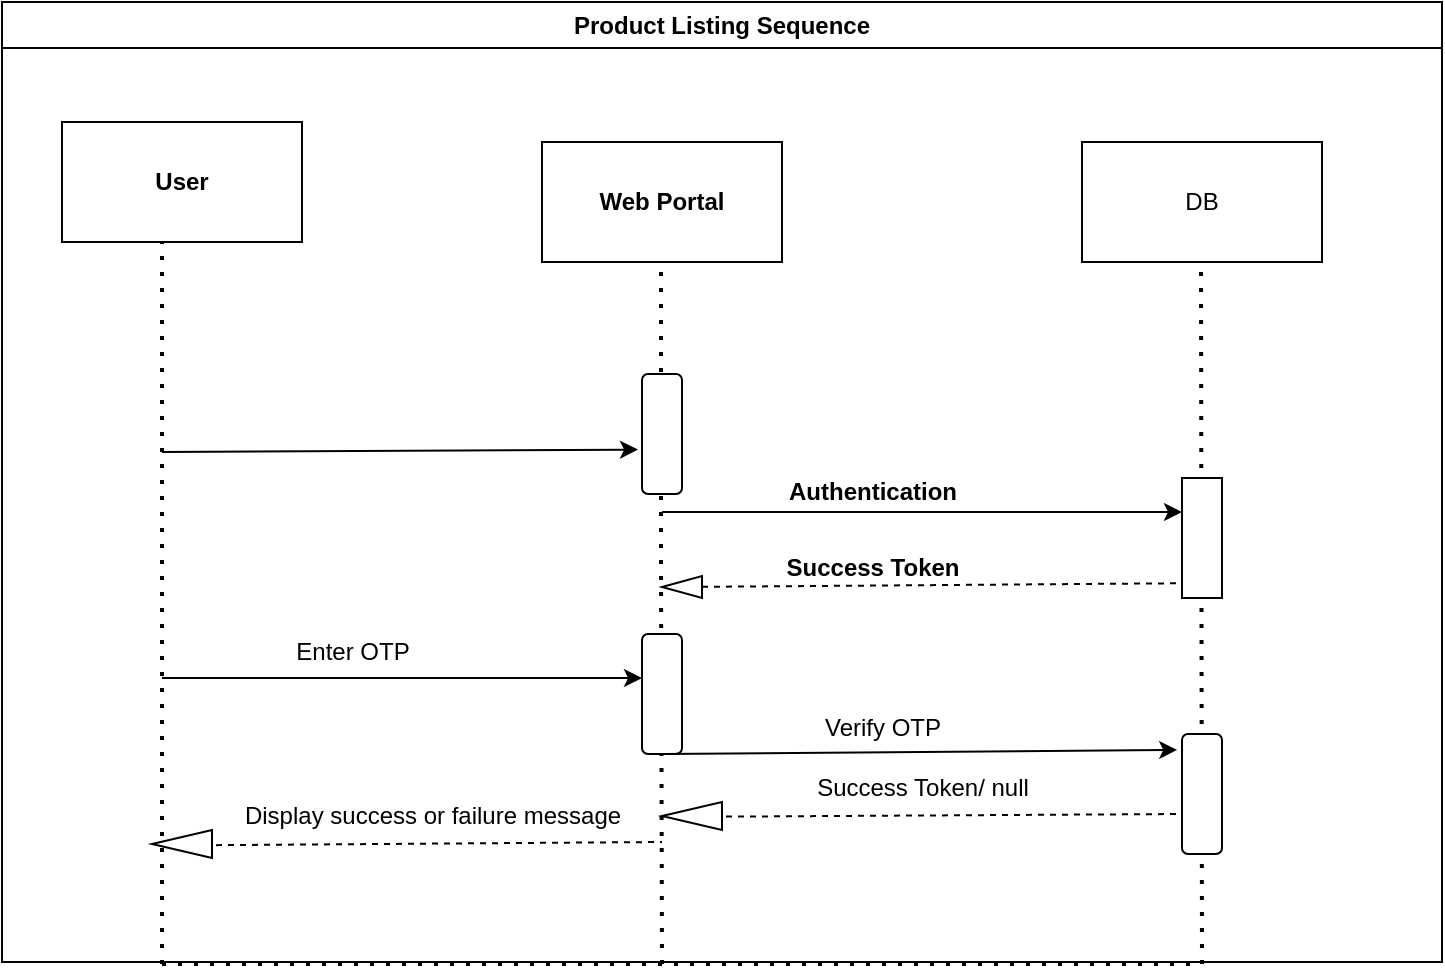 <mxfile version="24.7.4">
  <diagram name="Page-1" id="Px-rGjE4d4ECfZvoA9eH">
    <mxGraphModel dx="1050" dy="522" grid="1" gridSize="10" guides="1" tooltips="1" connect="1" arrows="1" fold="1" page="1" pageScale="1" pageWidth="1100" pageHeight="850" math="0" shadow="0">
      <root>
        <mxCell id="0" />
        <mxCell id="1" parent="0" />
        <mxCell id="f3vR9Rkkpv1uvMwhN0g--1" value="Product Listing Sequence" style="swimlane;whiteSpace=wrap;html=1;" vertex="1" parent="1">
          <mxGeometry x="430" y="160" width="720" height="480" as="geometry" />
        </mxCell>
        <mxCell id="f3vR9Rkkpv1uvMwhN0g--2" value="&lt;b&gt;User&lt;/b&gt;" style="rounded=0;whiteSpace=wrap;html=1;" vertex="1" parent="f3vR9Rkkpv1uvMwhN0g--1">
          <mxGeometry x="30" y="60" width="120" height="60" as="geometry" />
        </mxCell>
        <mxCell id="f3vR9Rkkpv1uvMwhN0g--3" value="&lt;b&gt;Web Portal&lt;/b&gt;" style="rounded=0;whiteSpace=wrap;html=1;" vertex="1" parent="f3vR9Rkkpv1uvMwhN0g--1">
          <mxGeometry x="270" y="70" width="120" height="60" as="geometry" />
        </mxCell>
        <mxCell id="f3vR9Rkkpv1uvMwhN0g--4" value="DB" style="rounded=0;whiteSpace=wrap;html=1;" vertex="1" parent="f3vR9Rkkpv1uvMwhN0g--1">
          <mxGeometry x="540" y="70" width="120" height="60" as="geometry" />
        </mxCell>
        <mxCell id="f3vR9Rkkpv1uvMwhN0g--5" value="" style="endArrow=none;dashed=1;html=1;dashPattern=1 3;strokeWidth=2;rounded=0;entryX=0.5;entryY=1;entryDx=0;entryDy=0;" edge="1" parent="f3vR9Rkkpv1uvMwhN0g--1">
          <mxGeometry width="50" height="50" relative="1" as="geometry">
            <mxPoint x="330" y="481" as="sourcePoint" />
            <mxPoint x="329.5" y="130" as="targetPoint" />
            <Array as="points">
              <mxPoint x="329.5" y="280" />
            </Array>
          </mxGeometry>
        </mxCell>
        <mxCell id="f3vR9Rkkpv1uvMwhN0g--6" value="" style="rounded=1;whiteSpace=wrap;html=1;direction=south;" vertex="1" parent="f3vR9Rkkpv1uvMwhN0g--1">
          <mxGeometry x="320" y="186" width="20" height="60" as="geometry" />
        </mxCell>
        <mxCell id="f3vR9Rkkpv1uvMwhN0g--7" value="" style="rounded=1;whiteSpace=wrap;html=1;direction=south;" vertex="1" parent="f3vR9Rkkpv1uvMwhN0g--1">
          <mxGeometry x="320" y="316" width="20" height="60" as="geometry" />
        </mxCell>
        <mxCell id="f3vR9Rkkpv1uvMwhN0g--8" value="" style="endArrow=none;dashed=1;html=1;dashPattern=1 3;strokeWidth=2;rounded=0;entryX=0.5;entryY=1;entryDx=0;entryDy=0;" edge="1" parent="f3vR9Rkkpv1uvMwhN0g--1">
          <mxGeometry width="50" height="50" relative="1" as="geometry">
            <mxPoint x="600" y="481" as="sourcePoint" />
            <mxPoint x="599.5" y="130" as="targetPoint" />
            <Array as="points" />
          </mxGeometry>
        </mxCell>
        <mxCell id="f3vR9Rkkpv1uvMwhN0g--9" value="" style="endArrow=none;dashed=1;html=1;dashPattern=1 3;strokeWidth=2;rounded=0;entryX=0.5;entryY=1;entryDx=0;entryDy=0;" edge="1" parent="f3vR9Rkkpv1uvMwhN0g--1">
          <mxGeometry width="50" height="50" relative="1" as="geometry">
            <mxPoint x="80" y="481" as="sourcePoint" />
            <mxPoint x="80" y="120" as="targetPoint" />
            <Array as="points">
              <mxPoint x="80" y="270" />
            </Array>
          </mxGeometry>
        </mxCell>
        <mxCell id="f3vR9Rkkpv1uvMwhN0g--10" value="" style="rounded=1;whiteSpace=wrap;html=1;direction=south;" vertex="1" parent="f3vR9Rkkpv1uvMwhN0g--1">
          <mxGeometry x="590" y="366" width="20" height="60" as="geometry" />
        </mxCell>
        <mxCell id="f3vR9Rkkpv1uvMwhN0g--11" value="" style="endArrow=classic;html=1;rounded=0;entryX=0.63;entryY=1.1;entryDx=0;entryDy=0;entryPerimeter=0;" edge="1" parent="f3vR9Rkkpv1uvMwhN0g--1" target="f3vR9Rkkpv1uvMwhN0g--6">
          <mxGeometry width="50" height="50" relative="1" as="geometry">
            <mxPoint x="80" y="225" as="sourcePoint" />
            <mxPoint x="200" y="191" as="targetPoint" />
          </mxGeometry>
        </mxCell>
        <mxCell id="f3vR9Rkkpv1uvMwhN0g--12" value="" style="endArrow=classic;html=1;rounded=0;entryX=0.63;entryY=1.1;entryDx=0;entryDy=0;entryPerimeter=0;" edge="1" parent="f3vR9Rkkpv1uvMwhN0g--1">
          <mxGeometry width="50" height="50" relative="1" as="geometry">
            <mxPoint x="330" y="255" as="sourcePoint" />
            <mxPoint x="590" y="255" as="targetPoint" />
          </mxGeometry>
        </mxCell>
        <mxCell id="f3vR9Rkkpv1uvMwhN0g--13" value="" style="rounded=1;whiteSpace=wrap;html=1;direction=south;arcSize=0;" vertex="1" parent="f3vR9Rkkpv1uvMwhN0g--1">
          <mxGeometry x="590" y="238" width="20" height="60" as="geometry" />
        </mxCell>
        <mxCell id="f3vR9Rkkpv1uvMwhN0g--14" value="" style="endArrow=none;dashed=1;html=1;rounded=0;entryX=0.627;entryY=1.08;entryDx=0;entryDy=0;entryPerimeter=0;" edge="1" parent="f3vR9Rkkpv1uvMwhN0g--1" source="f3vR9Rkkpv1uvMwhN0g--15">
          <mxGeometry width="50" height="50" relative="1" as="geometry">
            <mxPoint x="331.6" y="290" as="sourcePoint" />
            <mxPoint x="590.0" y="290.62" as="targetPoint" />
          </mxGeometry>
        </mxCell>
        <mxCell id="f3vR9Rkkpv1uvMwhN0g--15" value="" style="html=1;shadow=0;dashed=0;align=center;verticalAlign=middle;shape=mxgraph.arrows2.arrow;dy=0.6;dx=40;flipH=1;notch=0;" vertex="1" parent="f3vR9Rkkpv1uvMwhN0g--1">
          <mxGeometry x="330" y="287" width="20" height="11" as="geometry" />
        </mxCell>
        <mxCell id="f3vR9Rkkpv1uvMwhN0g--17" value="" style="endArrow=classic;html=1;rounded=0;entryX=0.63;entryY=1.1;entryDx=0;entryDy=0;entryPerimeter=0;" edge="1" parent="f3vR9Rkkpv1uvMwhN0g--1">
          <mxGeometry width="50" height="50" relative="1" as="geometry">
            <mxPoint x="80" y="338" as="sourcePoint" />
            <mxPoint x="320" y="338" as="targetPoint" />
          </mxGeometry>
        </mxCell>
        <mxCell id="f3vR9Rkkpv1uvMwhN0g--18" value="" style="endArrow=none;dashed=1;html=1;rounded=0;exitX=0;exitY=0;exitDx=0;exitDy=14;exitPerimeter=0;" edge="1" parent="f3vR9Rkkpv1uvMwhN0g--1">
          <mxGeometry width="50" height="50" relative="1" as="geometry">
            <mxPoint x="95" y="421.66" as="sourcePoint" />
            <mxPoint x="330" y="420" as="targetPoint" />
          </mxGeometry>
        </mxCell>
        <mxCell id="f3vR9Rkkpv1uvMwhN0g--19" value="" style="html=1;shadow=0;dashed=0;align=center;verticalAlign=middle;shape=mxgraph.arrows2.arrow;dy=0.6;dx=40;flipH=1;notch=0;" vertex="1" parent="f3vR9Rkkpv1uvMwhN0g--1">
          <mxGeometry x="75" y="414" width="30" height="14" as="geometry" />
        </mxCell>
        <mxCell id="f3vR9Rkkpv1uvMwhN0g--20" value="&lt;b&gt;&amp;nbsp; &amp;nbsp; &amp;nbsp; &amp;nbsp; &amp;nbsp; &amp;nbsp; &amp;nbsp; &amp;nbsp; &amp;nbsp; &amp;nbsp; &amp;nbsp; &amp;nbsp; &amp;nbsp; &amp;nbsp; &amp;nbsp; Success Token&lt;/b&gt;" style="text;html=1;align=center;verticalAlign=middle;resizable=0;points=[];autosize=1;strokeColor=none;fillColor=none;" vertex="1" parent="f3vR9Rkkpv1uvMwhN0g--1">
          <mxGeometry x="280" y="268" width="210" height="30" as="geometry" />
        </mxCell>
        <mxCell id="f3vR9Rkkpv1uvMwhN0g--21" value="&lt;b&gt;Authentication&lt;/b&gt;" style="text;html=1;align=center;verticalAlign=middle;resizable=0;points=[];autosize=1;strokeColor=none;fillColor=none;" vertex="1" parent="f3vR9Rkkpv1uvMwhN0g--1">
          <mxGeometry x="380" y="230" width="110" height="30" as="geometry" />
        </mxCell>
        <mxCell id="f3vR9Rkkpv1uvMwhN0g--22" value="Enter OTP" style="text;html=1;align=center;verticalAlign=middle;resizable=0;points=[];autosize=1;strokeColor=none;fillColor=none;" vertex="1" parent="f3vR9Rkkpv1uvMwhN0g--1">
          <mxGeometry x="135" y="310" width="80" height="30" as="geometry" />
        </mxCell>
        <mxCell id="f3vR9Rkkpv1uvMwhN0g--23" value="" style="endArrow=none;dashed=1;html=1;dashPattern=1 3;strokeWidth=2;rounded=0;" edge="1" parent="f3vR9Rkkpv1uvMwhN0g--1">
          <mxGeometry width="50" height="50" relative="1" as="geometry">
            <mxPoint x="80" y="481" as="sourcePoint" />
            <mxPoint x="600" y="481" as="targetPoint" />
          </mxGeometry>
        </mxCell>
        <mxCell id="f3vR9Rkkpv1uvMwhN0g--24" value="" style="endArrow=classic;html=1;rounded=0;entryX=0.133;entryY=1.12;entryDx=0;entryDy=0;entryPerimeter=0;" edge="1" parent="f3vR9Rkkpv1uvMwhN0g--1" target="f3vR9Rkkpv1uvMwhN0g--10">
          <mxGeometry width="50" height="50" relative="1" as="geometry">
            <mxPoint x="330" y="376" as="sourcePoint" />
            <mxPoint x="590" y="381" as="targetPoint" />
          </mxGeometry>
        </mxCell>
        <mxCell id="f3vR9Rkkpv1uvMwhN0g--25" value="" style="endArrow=none;dashed=1;html=1;rounded=0;entryX=0.627;entryY=1.08;entryDx=0;entryDy=0;entryPerimeter=0;" edge="1" parent="f3vR9Rkkpv1uvMwhN0g--1">
          <mxGeometry width="50" height="50" relative="1" as="geometry">
            <mxPoint x="350" y="407.38" as="sourcePoint" />
            <mxPoint x="590.0" y="406.0" as="targetPoint" />
          </mxGeometry>
        </mxCell>
        <mxCell id="f3vR9Rkkpv1uvMwhN0g--26" value="" style="html=1;shadow=0;dashed=0;align=center;verticalAlign=middle;shape=mxgraph.arrows2.arrow;dy=0.6;dx=40;flipH=1;notch=0;" vertex="1" parent="f3vR9Rkkpv1uvMwhN0g--1">
          <mxGeometry x="330" y="400" width="30" height="14" as="geometry" />
        </mxCell>
        <mxCell id="f3vR9Rkkpv1uvMwhN0g--27" value="Display success or failure message" style="text;html=1;align=center;verticalAlign=middle;resizable=0;points=[];autosize=1;strokeColor=none;fillColor=none;" vertex="1" parent="f3vR9Rkkpv1uvMwhN0g--1">
          <mxGeometry x="110" y="392" width="210" height="30" as="geometry" />
        </mxCell>
        <mxCell id="f3vR9Rkkpv1uvMwhN0g--28" value="Verify OTP" style="text;html=1;align=center;verticalAlign=middle;resizable=0;points=[];autosize=1;strokeColor=none;fillColor=none;" vertex="1" parent="1">
          <mxGeometry x="830" y="508" width="80" height="30" as="geometry" />
        </mxCell>
        <mxCell id="f3vR9Rkkpv1uvMwhN0g--29" value="Success Token/ null" style="text;html=1;align=center;verticalAlign=middle;resizable=0;points=[];autosize=1;strokeColor=none;fillColor=none;" vertex="1" parent="1">
          <mxGeometry x="825" y="538" width="130" height="30" as="geometry" />
        </mxCell>
      </root>
    </mxGraphModel>
  </diagram>
</mxfile>
